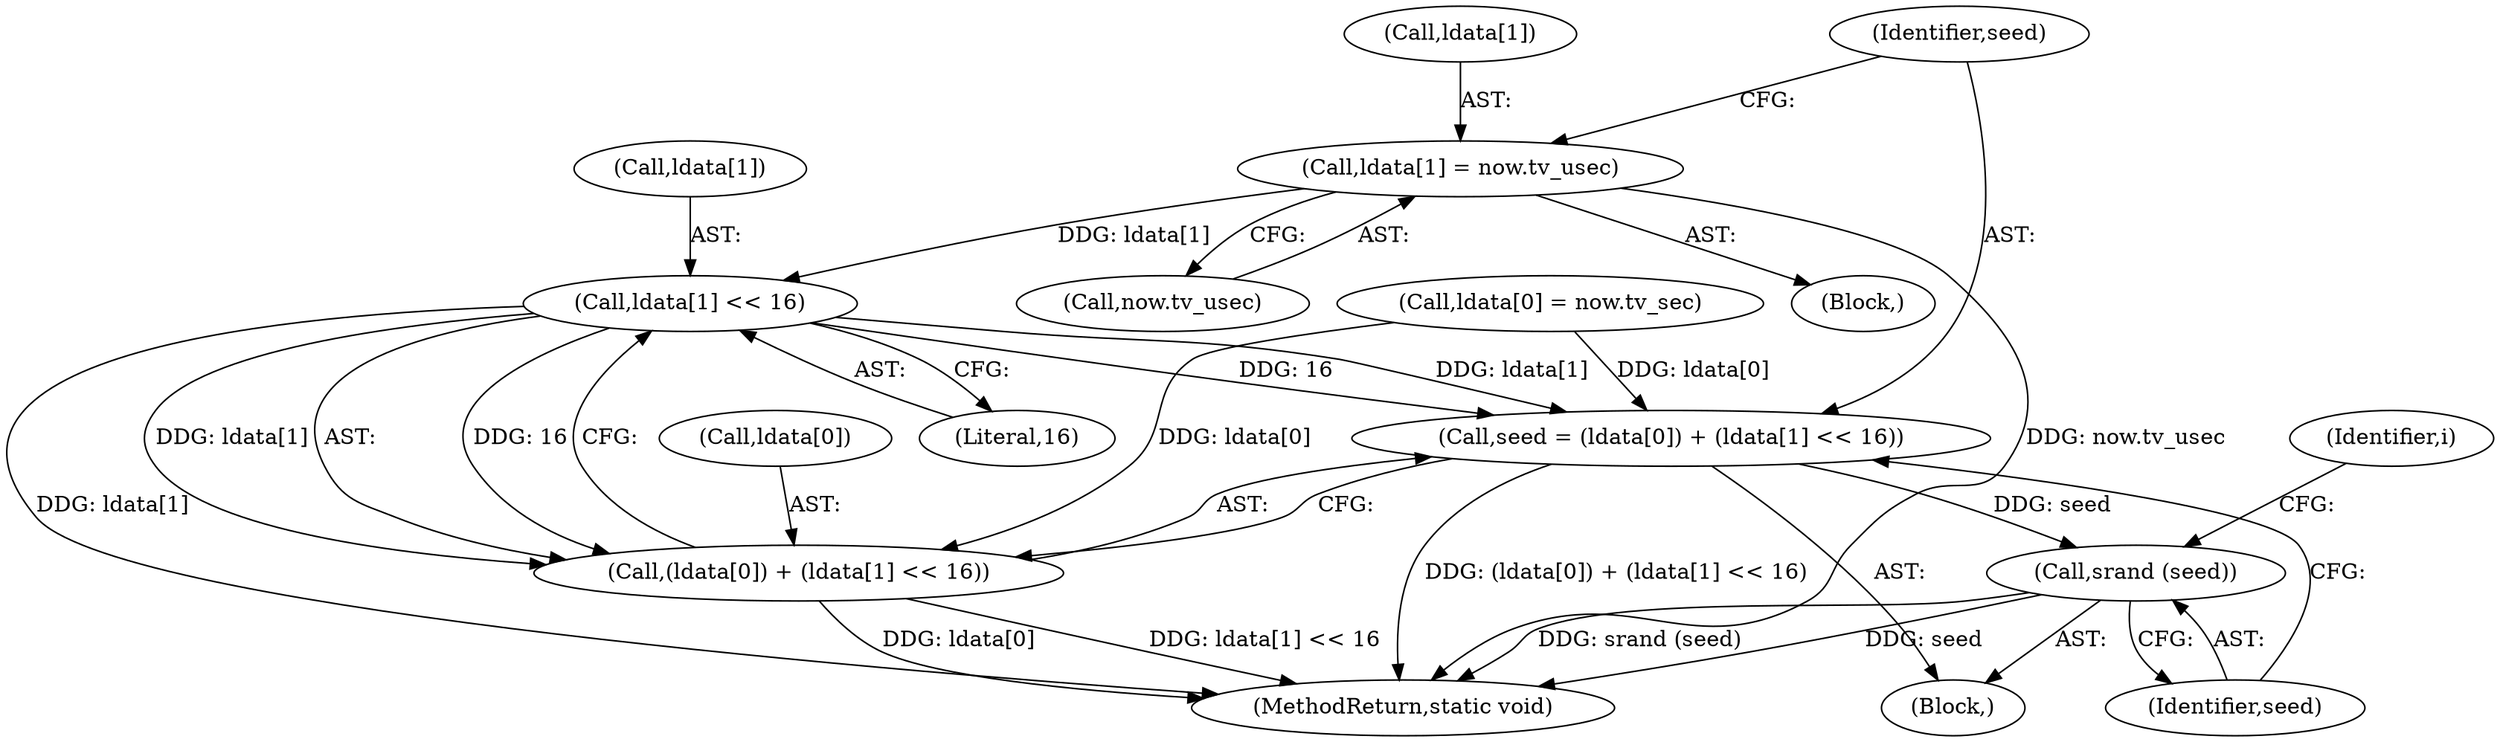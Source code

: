 digraph "0_libICE_ff5e59f32255913bb1cdf51441b98c9107ae165b@array" {
"1000131" [label="(Call,ldata[1] << 16)"];
"1000118" [label="(Call,ldata[1] = now.tv_usec)"];
"1000125" [label="(Call,seed = (ldata[0]) + (ldata[1] << 16))"];
"1000136" [label="(Call,srand (seed))"];
"1000127" [label="(Call,(ldata[0]) + (ldata[1] << 16))"];
"1000108" [label="(Block,)"];
"1000137" [label="(Identifier,seed)"];
"1000136" [label="(Call,srand (seed))"];
"1000131" [label="(Call,ldata[1] << 16)"];
"1000127" [label="(Call,(ldata[0]) + (ldata[1] << 16))"];
"1000111" [label="(Call,ldata[0] = now.tv_sec)"];
"1000122" [label="(Call,now.tv_usec)"];
"1000164" [label="(MethodReturn,static void)"];
"1000119" [label="(Call,ldata[1])"];
"1000125" [label="(Call,seed = (ldata[0]) + (ldata[1] << 16))"];
"1000103" [label="(Block,)"];
"1000128" [label="(Call,ldata[0])"];
"1000118" [label="(Call,ldata[1] = now.tv_usec)"];
"1000126" [label="(Identifier,seed)"];
"1000132" [label="(Call,ldata[1])"];
"1000135" [label="(Literal,16)"];
"1000140" [label="(Identifier,i)"];
"1000131" -> "1000127"  [label="AST: "];
"1000131" -> "1000135"  [label="CFG: "];
"1000132" -> "1000131"  [label="AST: "];
"1000135" -> "1000131"  [label="AST: "];
"1000127" -> "1000131"  [label="CFG: "];
"1000131" -> "1000164"  [label="DDG: ldata[1]"];
"1000131" -> "1000125"  [label="DDG: ldata[1]"];
"1000131" -> "1000125"  [label="DDG: 16"];
"1000131" -> "1000127"  [label="DDG: ldata[1]"];
"1000131" -> "1000127"  [label="DDG: 16"];
"1000118" -> "1000131"  [label="DDG: ldata[1]"];
"1000118" -> "1000108"  [label="AST: "];
"1000118" -> "1000122"  [label="CFG: "];
"1000119" -> "1000118"  [label="AST: "];
"1000122" -> "1000118"  [label="AST: "];
"1000126" -> "1000118"  [label="CFG: "];
"1000118" -> "1000164"  [label="DDG: now.tv_usec"];
"1000125" -> "1000103"  [label="AST: "];
"1000125" -> "1000127"  [label="CFG: "];
"1000126" -> "1000125"  [label="AST: "];
"1000127" -> "1000125"  [label="AST: "];
"1000137" -> "1000125"  [label="CFG: "];
"1000125" -> "1000164"  [label="DDG: (ldata[0]) + (ldata[1] << 16)"];
"1000111" -> "1000125"  [label="DDG: ldata[0]"];
"1000125" -> "1000136"  [label="DDG: seed"];
"1000136" -> "1000103"  [label="AST: "];
"1000136" -> "1000137"  [label="CFG: "];
"1000137" -> "1000136"  [label="AST: "];
"1000140" -> "1000136"  [label="CFG: "];
"1000136" -> "1000164"  [label="DDG: seed"];
"1000136" -> "1000164"  [label="DDG: srand (seed)"];
"1000128" -> "1000127"  [label="AST: "];
"1000127" -> "1000164"  [label="DDG: ldata[1] << 16"];
"1000127" -> "1000164"  [label="DDG: ldata[0]"];
"1000111" -> "1000127"  [label="DDG: ldata[0]"];
}
